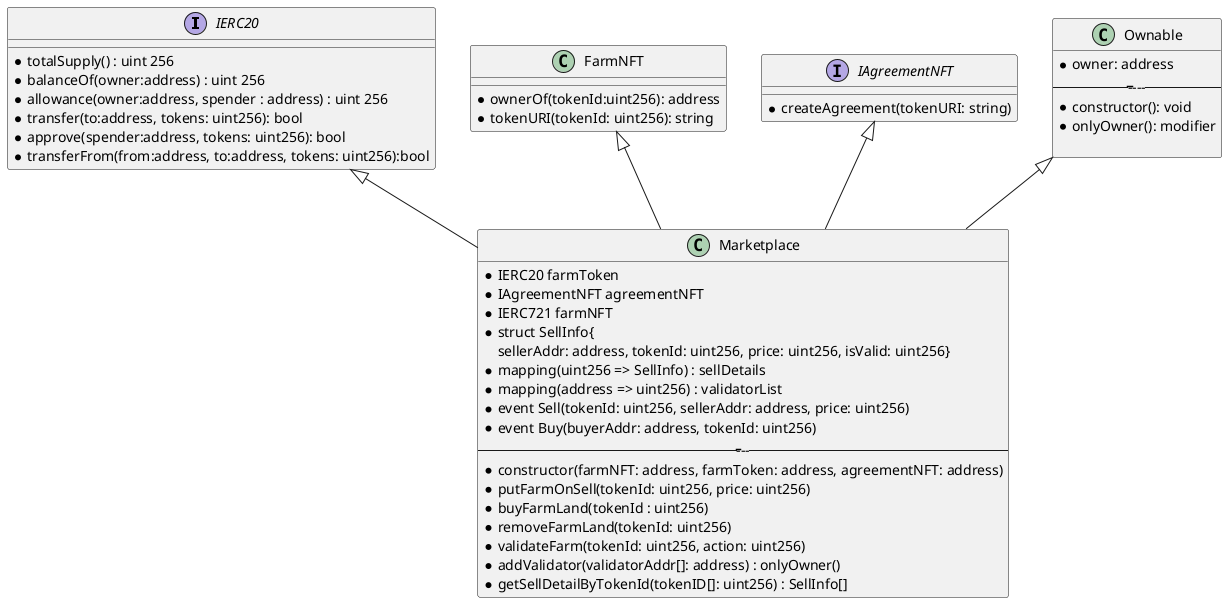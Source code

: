 @startuml
interface IERC20{
*totalSupply() : uint 256
*balanceOf(owner:address) : uint 256
*allowance(owner:address, spender : address) : uint 256
*transfer(to:address, tokens: uint256): bool
*approve(spender:address, tokens: uint256): bool
*transferFrom(from:address, to:address, tokens: uint256):bool
}

class FarmNFT{
*ownerOf(tokenId:uint256): address
*tokenURI(tokenId: uint256): string

}

interface IAgreementNFT{
*createAgreement(tokenURI: string)
}


class Ownable{
*owner: address
------------
*constructor(): void
*onlyOwner(): modifier

}

class Marketplace{
* IERC20 farmToken
* IAgreementNFT agreementNFT
* IERC721 farmNFT
*struct SellInfo{
sellerAddr: address, tokenId: uint256, price: uint256, isValid: uint256}
*mapping(uint256 => SellInfo) : sellDetails
*mapping(address => uint256) : validatorList
*event Sell(tokenId: uint256, sellerAddr: address, price: uint256)
*event Buy(buyerAddr: address, tokenId: uint256)
-----------
*constructor(farmNFT: address, farmToken: address, agreementNFT: address)
*putFarmOnSell(tokenId: uint256, price: uint256)
*buyFarmLand(tokenId : uint256)
*removeFarmLand(tokenId: uint256)
*validateFarm(tokenId: uint256, action: uint256) 
*addValidator(validatorAddr[]: address) : onlyOwner()
*getSellDetailByTokenId(tokenID[]: uint256) : SellInfo[]
}




IERC20 <|-- Marketplace
Ownable <|-- Marketplace
FarmNFT <|-- Marketplace
IAgreementNFT <|-- Marketplace
@enduml

